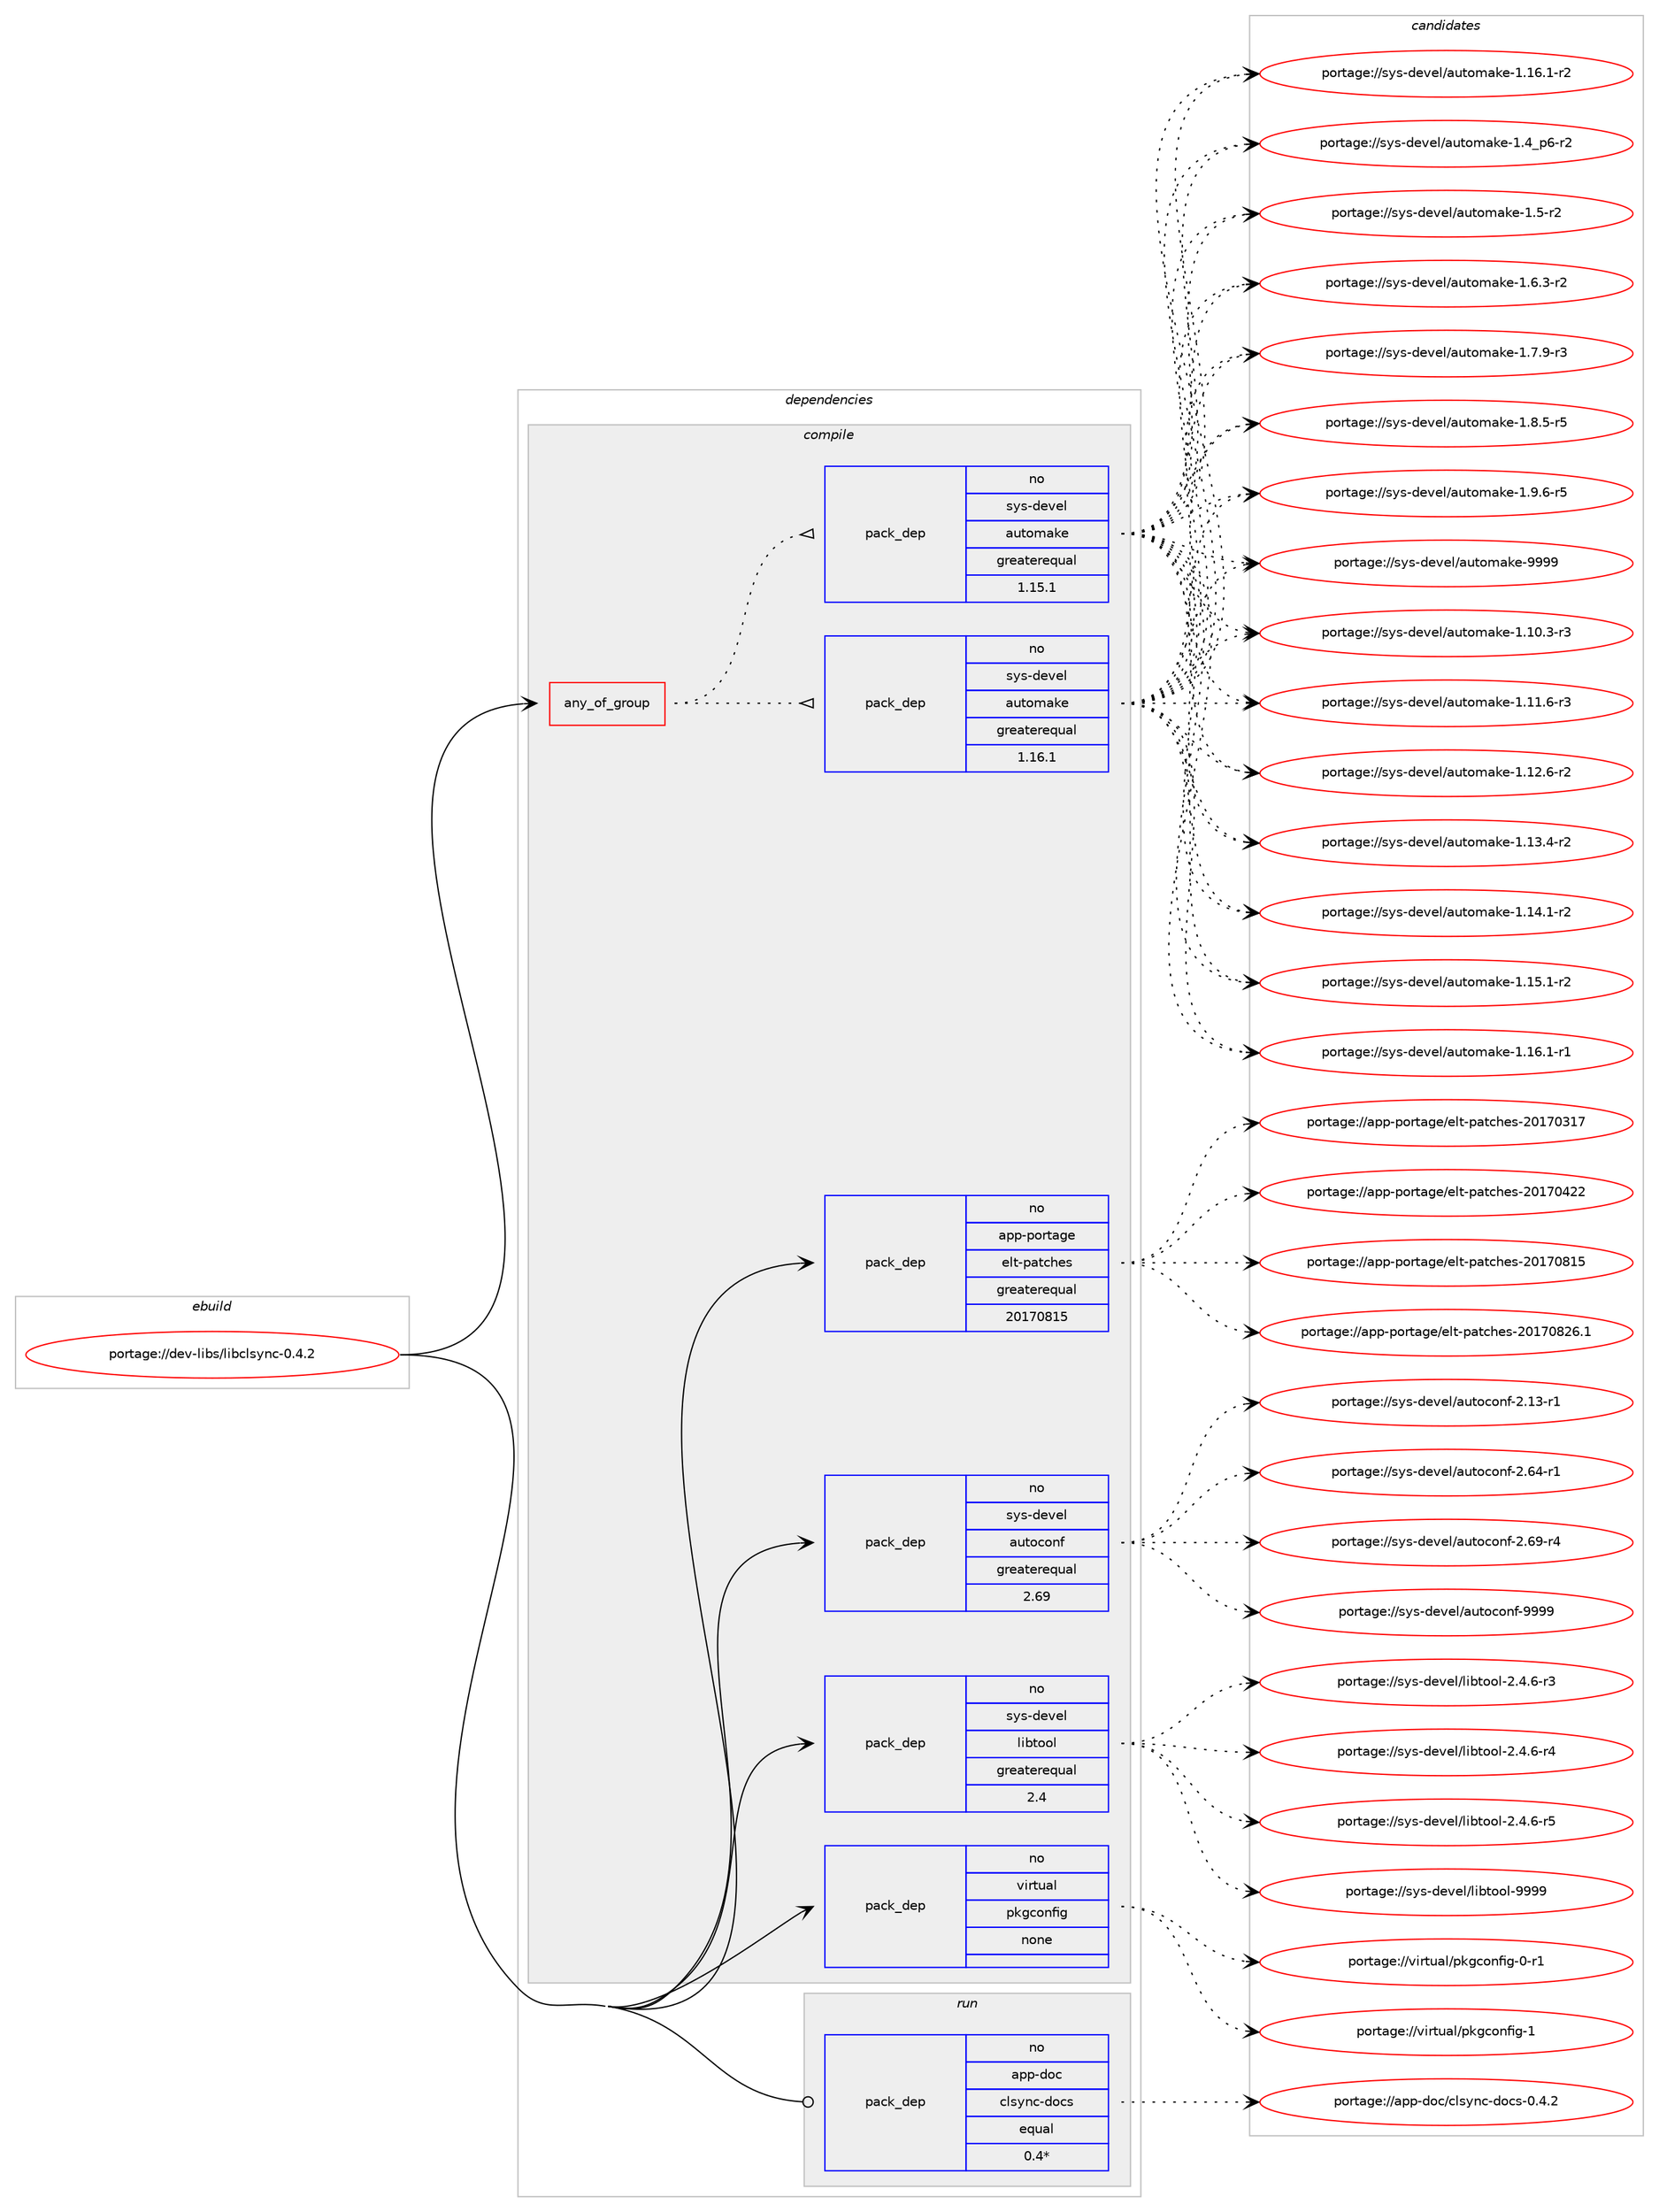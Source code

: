 digraph prolog {

# *************
# Graph options
# *************

newrank=true;
concentrate=true;
compound=true;
graph [rankdir=LR,fontname=Helvetica,fontsize=10,ranksep=1.5];#, ranksep=2.5, nodesep=0.2];
edge  [arrowhead=vee];
node  [fontname=Helvetica,fontsize=10];

# **********
# The ebuild
# **********

subgraph cluster_leftcol {
color=gray;
rank=same;
label=<<i>ebuild</i>>;
id [label="portage://dev-libs/libclsync-0.4.2", color=red, width=4, href="../dev-libs/libclsync-0.4.2.svg"];
}

# ****************
# The dependencies
# ****************

subgraph cluster_midcol {
color=gray;
label=<<i>dependencies</i>>;
subgraph cluster_compile {
fillcolor="#eeeeee";
style=filled;
label=<<i>compile</i>>;
subgraph any2918 {
dependency100103 [label=<<TABLE BORDER="0" CELLBORDER="1" CELLSPACING="0" CELLPADDING="4"><TR><TD CELLPADDING="10">any_of_group</TD></TR></TABLE>>, shape=none, color=red];subgraph pack76209 {
dependency100104 [label=<<TABLE BORDER="0" CELLBORDER="1" CELLSPACING="0" CELLPADDING="4" WIDTH="220"><TR><TD ROWSPAN="6" CELLPADDING="30">pack_dep</TD></TR><TR><TD WIDTH="110">no</TD></TR><TR><TD>sys-devel</TD></TR><TR><TD>automake</TD></TR><TR><TD>greaterequal</TD></TR><TR><TD>1.16.1</TD></TR></TABLE>>, shape=none, color=blue];
}
dependency100103:e -> dependency100104:w [weight=20,style="dotted",arrowhead="oinv"];
subgraph pack76210 {
dependency100105 [label=<<TABLE BORDER="0" CELLBORDER="1" CELLSPACING="0" CELLPADDING="4" WIDTH="220"><TR><TD ROWSPAN="6" CELLPADDING="30">pack_dep</TD></TR><TR><TD WIDTH="110">no</TD></TR><TR><TD>sys-devel</TD></TR><TR><TD>automake</TD></TR><TR><TD>greaterequal</TD></TR><TR><TD>1.15.1</TD></TR></TABLE>>, shape=none, color=blue];
}
dependency100103:e -> dependency100105:w [weight=20,style="dotted",arrowhead="oinv"];
}
id:e -> dependency100103:w [weight=20,style="solid",arrowhead="vee"];
subgraph pack76211 {
dependency100106 [label=<<TABLE BORDER="0" CELLBORDER="1" CELLSPACING="0" CELLPADDING="4" WIDTH="220"><TR><TD ROWSPAN="6" CELLPADDING="30">pack_dep</TD></TR><TR><TD WIDTH="110">no</TD></TR><TR><TD>app-portage</TD></TR><TR><TD>elt-patches</TD></TR><TR><TD>greaterequal</TD></TR><TR><TD>20170815</TD></TR></TABLE>>, shape=none, color=blue];
}
id:e -> dependency100106:w [weight=20,style="solid",arrowhead="vee"];
subgraph pack76212 {
dependency100107 [label=<<TABLE BORDER="0" CELLBORDER="1" CELLSPACING="0" CELLPADDING="4" WIDTH="220"><TR><TD ROWSPAN="6" CELLPADDING="30">pack_dep</TD></TR><TR><TD WIDTH="110">no</TD></TR><TR><TD>sys-devel</TD></TR><TR><TD>autoconf</TD></TR><TR><TD>greaterequal</TD></TR><TR><TD>2.69</TD></TR></TABLE>>, shape=none, color=blue];
}
id:e -> dependency100107:w [weight=20,style="solid",arrowhead="vee"];
subgraph pack76213 {
dependency100108 [label=<<TABLE BORDER="0" CELLBORDER="1" CELLSPACING="0" CELLPADDING="4" WIDTH="220"><TR><TD ROWSPAN="6" CELLPADDING="30">pack_dep</TD></TR><TR><TD WIDTH="110">no</TD></TR><TR><TD>sys-devel</TD></TR><TR><TD>libtool</TD></TR><TR><TD>greaterequal</TD></TR><TR><TD>2.4</TD></TR></TABLE>>, shape=none, color=blue];
}
id:e -> dependency100108:w [weight=20,style="solid",arrowhead="vee"];
subgraph pack76214 {
dependency100109 [label=<<TABLE BORDER="0" CELLBORDER="1" CELLSPACING="0" CELLPADDING="4" WIDTH="220"><TR><TD ROWSPAN="6" CELLPADDING="30">pack_dep</TD></TR><TR><TD WIDTH="110">no</TD></TR><TR><TD>virtual</TD></TR><TR><TD>pkgconfig</TD></TR><TR><TD>none</TD></TR><TR><TD></TD></TR></TABLE>>, shape=none, color=blue];
}
id:e -> dependency100109:w [weight=20,style="solid",arrowhead="vee"];
}
subgraph cluster_compileandrun {
fillcolor="#eeeeee";
style=filled;
label=<<i>compile and run</i>>;
}
subgraph cluster_run {
fillcolor="#eeeeee";
style=filled;
label=<<i>run</i>>;
subgraph pack76215 {
dependency100110 [label=<<TABLE BORDER="0" CELLBORDER="1" CELLSPACING="0" CELLPADDING="4" WIDTH="220"><TR><TD ROWSPAN="6" CELLPADDING="30">pack_dep</TD></TR><TR><TD WIDTH="110">no</TD></TR><TR><TD>app-doc</TD></TR><TR><TD>clsync-docs</TD></TR><TR><TD>equal</TD></TR><TR><TD>0.4*</TD></TR></TABLE>>, shape=none, color=blue];
}
id:e -> dependency100110:w [weight=20,style="solid",arrowhead="odot"];
}
}

# **************
# The candidates
# **************

subgraph cluster_choices {
rank=same;
color=gray;
label=<<i>candidates</i>>;

subgraph choice76209 {
color=black;
nodesep=1;
choiceportage11512111545100101118101108479711711611110997107101454946494846514511451 [label="portage://sys-devel/automake-1.10.3-r3", color=red, width=4,href="../sys-devel/automake-1.10.3-r3.svg"];
choiceportage11512111545100101118101108479711711611110997107101454946494946544511451 [label="portage://sys-devel/automake-1.11.6-r3", color=red, width=4,href="../sys-devel/automake-1.11.6-r3.svg"];
choiceportage11512111545100101118101108479711711611110997107101454946495046544511450 [label="portage://sys-devel/automake-1.12.6-r2", color=red, width=4,href="../sys-devel/automake-1.12.6-r2.svg"];
choiceportage11512111545100101118101108479711711611110997107101454946495146524511450 [label="portage://sys-devel/automake-1.13.4-r2", color=red, width=4,href="../sys-devel/automake-1.13.4-r2.svg"];
choiceportage11512111545100101118101108479711711611110997107101454946495246494511450 [label="portage://sys-devel/automake-1.14.1-r2", color=red, width=4,href="../sys-devel/automake-1.14.1-r2.svg"];
choiceportage11512111545100101118101108479711711611110997107101454946495346494511450 [label="portage://sys-devel/automake-1.15.1-r2", color=red, width=4,href="../sys-devel/automake-1.15.1-r2.svg"];
choiceportage11512111545100101118101108479711711611110997107101454946495446494511449 [label="portage://sys-devel/automake-1.16.1-r1", color=red, width=4,href="../sys-devel/automake-1.16.1-r1.svg"];
choiceportage11512111545100101118101108479711711611110997107101454946495446494511450 [label="portage://sys-devel/automake-1.16.1-r2", color=red, width=4,href="../sys-devel/automake-1.16.1-r2.svg"];
choiceportage115121115451001011181011084797117116111109971071014549465295112544511450 [label="portage://sys-devel/automake-1.4_p6-r2", color=red, width=4,href="../sys-devel/automake-1.4_p6-r2.svg"];
choiceportage11512111545100101118101108479711711611110997107101454946534511450 [label="portage://sys-devel/automake-1.5-r2", color=red, width=4,href="../sys-devel/automake-1.5-r2.svg"];
choiceportage115121115451001011181011084797117116111109971071014549465446514511450 [label="portage://sys-devel/automake-1.6.3-r2", color=red, width=4,href="../sys-devel/automake-1.6.3-r2.svg"];
choiceportage115121115451001011181011084797117116111109971071014549465546574511451 [label="portage://sys-devel/automake-1.7.9-r3", color=red, width=4,href="../sys-devel/automake-1.7.9-r3.svg"];
choiceportage115121115451001011181011084797117116111109971071014549465646534511453 [label="portage://sys-devel/automake-1.8.5-r5", color=red, width=4,href="../sys-devel/automake-1.8.5-r5.svg"];
choiceportage115121115451001011181011084797117116111109971071014549465746544511453 [label="portage://sys-devel/automake-1.9.6-r5", color=red, width=4,href="../sys-devel/automake-1.9.6-r5.svg"];
choiceportage115121115451001011181011084797117116111109971071014557575757 [label="portage://sys-devel/automake-9999", color=red, width=4,href="../sys-devel/automake-9999.svg"];
dependency100104:e -> choiceportage11512111545100101118101108479711711611110997107101454946494846514511451:w [style=dotted,weight="100"];
dependency100104:e -> choiceportage11512111545100101118101108479711711611110997107101454946494946544511451:w [style=dotted,weight="100"];
dependency100104:e -> choiceportage11512111545100101118101108479711711611110997107101454946495046544511450:w [style=dotted,weight="100"];
dependency100104:e -> choiceportage11512111545100101118101108479711711611110997107101454946495146524511450:w [style=dotted,weight="100"];
dependency100104:e -> choiceportage11512111545100101118101108479711711611110997107101454946495246494511450:w [style=dotted,weight="100"];
dependency100104:e -> choiceportage11512111545100101118101108479711711611110997107101454946495346494511450:w [style=dotted,weight="100"];
dependency100104:e -> choiceportage11512111545100101118101108479711711611110997107101454946495446494511449:w [style=dotted,weight="100"];
dependency100104:e -> choiceportage11512111545100101118101108479711711611110997107101454946495446494511450:w [style=dotted,weight="100"];
dependency100104:e -> choiceportage115121115451001011181011084797117116111109971071014549465295112544511450:w [style=dotted,weight="100"];
dependency100104:e -> choiceportage11512111545100101118101108479711711611110997107101454946534511450:w [style=dotted,weight="100"];
dependency100104:e -> choiceportage115121115451001011181011084797117116111109971071014549465446514511450:w [style=dotted,weight="100"];
dependency100104:e -> choiceportage115121115451001011181011084797117116111109971071014549465546574511451:w [style=dotted,weight="100"];
dependency100104:e -> choiceportage115121115451001011181011084797117116111109971071014549465646534511453:w [style=dotted,weight="100"];
dependency100104:e -> choiceportage115121115451001011181011084797117116111109971071014549465746544511453:w [style=dotted,weight="100"];
dependency100104:e -> choiceportage115121115451001011181011084797117116111109971071014557575757:w [style=dotted,weight="100"];
}
subgraph choice76210 {
color=black;
nodesep=1;
choiceportage11512111545100101118101108479711711611110997107101454946494846514511451 [label="portage://sys-devel/automake-1.10.3-r3", color=red, width=4,href="../sys-devel/automake-1.10.3-r3.svg"];
choiceportage11512111545100101118101108479711711611110997107101454946494946544511451 [label="portage://sys-devel/automake-1.11.6-r3", color=red, width=4,href="../sys-devel/automake-1.11.6-r3.svg"];
choiceportage11512111545100101118101108479711711611110997107101454946495046544511450 [label="portage://sys-devel/automake-1.12.6-r2", color=red, width=4,href="../sys-devel/automake-1.12.6-r2.svg"];
choiceportage11512111545100101118101108479711711611110997107101454946495146524511450 [label="portage://sys-devel/automake-1.13.4-r2", color=red, width=4,href="../sys-devel/automake-1.13.4-r2.svg"];
choiceportage11512111545100101118101108479711711611110997107101454946495246494511450 [label="portage://sys-devel/automake-1.14.1-r2", color=red, width=4,href="../sys-devel/automake-1.14.1-r2.svg"];
choiceportage11512111545100101118101108479711711611110997107101454946495346494511450 [label="portage://sys-devel/automake-1.15.1-r2", color=red, width=4,href="../sys-devel/automake-1.15.1-r2.svg"];
choiceportage11512111545100101118101108479711711611110997107101454946495446494511449 [label="portage://sys-devel/automake-1.16.1-r1", color=red, width=4,href="../sys-devel/automake-1.16.1-r1.svg"];
choiceportage11512111545100101118101108479711711611110997107101454946495446494511450 [label="portage://sys-devel/automake-1.16.1-r2", color=red, width=4,href="../sys-devel/automake-1.16.1-r2.svg"];
choiceportage115121115451001011181011084797117116111109971071014549465295112544511450 [label="portage://sys-devel/automake-1.4_p6-r2", color=red, width=4,href="../sys-devel/automake-1.4_p6-r2.svg"];
choiceportage11512111545100101118101108479711711611110997107101454946534511450 [label="portage://sys-devel/automake-1.5-r2", color=red, width=4,href="../sys-devel/automake-1.5-r2.svg"];
choiceportage115121115451001011181011084797117116111109971071014549465446514511450 [label="portage://sys-devel/automake-1.6.3-r2", color=red, width=4,href="../sys-devel/automake-1.6.3-r2.svg"];
choiceportage115121115451001011181011084797117116111109971071014549465546574511451 [label="portage://sys-devel/automake-1.7.9-r3", color=red, width=4,href="../sys-devel/automake-1.7.9-r3.svg"];
choiceportage115121115451001011181011084797117116111109971071014549465646534511453 [label="portage://sys-devel/automake-1.8.5-r5", color=red, width=4,href="../sys-devel/automake-1.8.5-r5.svg"];
choiceportage115121115451001011181011084797117116111109971071014549465746544511453 [label="portage://sys-devel/automake-1.9.6-r5", color=red, width=4,href="../sys-devel/automake-1.9.6-r5.svg"];
choiceportage115121115451001011181011084797117116111109971071014557575757 [label="portage://sys-devel/automake-9999", color=red, width=4,href="../sys-devel/automake-9999.svg"];
dependency100105:e -> choiceportage11512111545100101118101108479711711611110997107101454946494846514511451:w [style=dotted,weight="100"];
dependency100105:e -> choiceportage11512111545100101118101108479711711611110997107101454946494946544511451:w [style=dotted,weight="100"];
dependency100105:e -> choiceportage11512111545100101118101108479711711611110997107101454946495046544511450:w [style=dotted,weight="100"];
dependency100105:e -> choiceportage11512111545100101118101108479711711611110997107101454946495146524511450:w [style=dotted,weight="100"];
dependency100105:e -> choiceportage11512111545100101118101108479711711611110997107101454946495246494511450:w [style=dotted,weight="100"];
dependency100105:e -> choiceportage11512111545100101118101108479711711611110997107101454946495346494511450:w [style=dotted,weight="100"];
dependency100105:e -> choiceportage11512111545100101118101108479711711611110997107101454946495446494511449:w [style=dotted,weight="100"];
dependency100105:e -> choiceportage11512111545100101118101108479711711611110997107101454946495446494511450:w [style=dotted,weight="100"];
dependency100105:e -> choiceportage115121115451001011181011084797117116111109971071014549465295112544511450:w [style=dotted,weight="100"];
dependency100105:e -> choiceportage11512111545100101118101108479711711611110997107101454946534511450:w [style=dotted,weight="100"];
dependency100105:e -> choiceportage115121115451001011181011084797117116111109971071014549465446514511450:w [style=dotted,weight="100"];
dependency100105:e -> choiceportage115121115451001011181011084797117116111109971071014549465546574511451:w [style=dotted,weight="100"];
dependency100105:e -> choiceportage115121115451001011181011084797117116111109971071014549465646534511453:w [style=dotted,weight="100"];
dependency100105:e -> choiceportage115121115451001011181011084797117116111109971071014549465746544511453:w [style=dotted,weight="100"];
dependency100105:e -> choiceportage115121115451001011181011084797117116111109971071014557575757:w [style=dotted,weight="100"];
}
subgraph choice76211 {
color=black;
nodesep=1;
choiceportage97112112451121111141169710310147101108116451129711699104101115455048495548514955 [label="portage://app-portage/elt-patches-20170317", color=red, width=4,href="../app-portage/elt-patches-20170317.svg"];
choiceportage97112112451121111141169710310147101108116451129711699104101115455048495548525050 [label="portage://app-portage/elt-patches-20170422", color=red, width=4,href="../app-portage/elt-patches-20170422.svg"];
choiceportage97112112451121111141169710310147101108116451129711699104101115455048495548564953 [label="portage://app-portage/elt-patches-20170815", color=red, width=4,href="../app-portage/elt-patches-20170815.svg"];
choiceportage971121124511211111411697103101471011081164511297116991041011154550484955485650544649 [label="portage://app-portage/elt-patches-20170826.1", color=red, width=4,href="../app-portage/elt-patches-20170826.1.svg"];
dependency100106:e -> choiceportage97112112451121111141169710310147101108116451129711699104101115455048495548514955:w [style=dotted,weight="100"];
dependency100106:e -> choiceportage97112112451121111141169710310147101108116451129711699104101115455048495548525050:w [style=dotted,weight="100"];
dependency100106:e -> choiceportage97112112451121111141169710310147101108116451129711699104101115455048495548564953:w [style=dotted,weight="100"];
dependency100106:e -> choiceportage971121124511211111411697103101471011081164511297116991041011154550484955485650544649:w [style=dotted,weight="100"];
}
subgraph choice76212 {
color=black;
nodesep=1;
choiceportage1151211154510010111810110847971171161119911111010245504649514511449 [label="portage://sys-devel/autoconf-2.13-r1", color=red, width=4,href="../sys-devel/autoconf-2.13-r1.svg"];
choiceportage1151211154510010111810110847971171161119911111010245504654524511449 [label="portage://sys-devel/autoconf-2.64-r1", color=red, width=4,href="../sys-devel/autoconf-2.64-r1.svg"];
choiceportage1151211154510010111810110847971171161119911111010245504654574511452 [label="portage://sys-devel/autoconf-2.69-r4", color=red, width=4,href="../sys-devel/autoconf-2.69-r4.svg"];
choiceportage115121115451001011181011084797117116111991111101024557575757 [label="portage://sys-devel/autoconf-9999", color=red, width=4,href="../sys-devel/autoconf-9999.svg"];
dependency100107:e -> choiceportage1151211154510010111810110847971171161119911111010245504649514511449:w [style=dotted,weight="100"];
dependency100107:e -> choiceportage1151211154510010111810110847971171161119911111010245504654524511449:w [style=dotted,weight="100"];
dependency100107:e -> choiceportage1151211154510010111810110847971171161119911111010245504654574511452:w [style=dotted,weight="100"];
dependency100107:e -> choiceportage115121115451001011181011084797117116111991111101024557575757:w [style=dotted,weight="100"];
}
subgraph choice76213 {
color=black;
nodesep=1;
choiceportage1151211154510010111810110847108105981161111111084550465246544511451 [label="portage://sys-devel/libtool-2.4.6-r3", color=red, width=4,href="../sys-devel/libtool-2.4.6-r3.svg"];
choiceportage1151211154510010111810110847108105981161111111084550465246544511452 [label="portage://sys-devel/libtool-2.4.6-r4", color=red, width=4,href="../sys-devel/libtool-2.4.6-r4.svg"];
choiceportage1151211154510010111810110847108105981161111111084550465246544511453 [label="portage://sys-devel/libtool-2.4.6-r5", color=red, width=4,href="../sys-devel/libtool-2.4.6-r5.svg"];
choiceportage1151211154510010111810110847108105981161111111084557575757 [label="portage://sys-devel/libtool-9999", color=red, width=4,href="../sys-devel/libtool-9999.svg"];
dependency100108:e -> choiceportage1151211154510010111810110847108105981161111111084550465246544511451:w [style=dotted,weight="100"];
dependency100108:e -> choiceportage1151211154510010111810110847108105981161111111084550465246544511452:w [style=dotted,weight="100"];
dependency100108:e -> choiceportage1151211154510010111810110847108105981161111111084550465246544511453:w [style=dotted,weight="100"];
dependency100108:e -> choiceportage1151211154510010111810110847108105981161111111084557575757:w [style=dotted,weight="100"];
}
subgraph choice76214 {
color=black;
nodesep=1;
choiceportage11810511411611797108471121071039911111010210510345484511449 [label="portage://virtual/pkgconfig-0-r1", color=red, width=4,href="../virtual/pkgconfig-0-r1.svg"];
choiceportage1181051141161179710847112107103991111101021051034549 [label="portage://virtual/pkgconfig-1", color=red, width=4,href="../virtual/pkgconfig-1.svg"];
dependency100109:e -> choiceportage11810511411611797108471121071039911111010210510345484511449:w [style=dotted,weight="100"];
dependency100109:e -> choiceportage1181051141161179710847112107103991111101021051034549:w [style=dotted,weight="100"];
}
subgraph choice76215 {
color=black;
nodesep=1;
choiceportage9711211245100111994799108115121110994510011199115454846524650 [label="portage://app-doc/clsync-docs-0.4.2", color=red, width=4,href="../app-doc/clsync-docs-0.4.2.svg"];
dependency100110:e -> choiceportage9711211245100111994799108115121110994510011199115454846524650:w [style=dotted,weight="100"];
}
}

}
